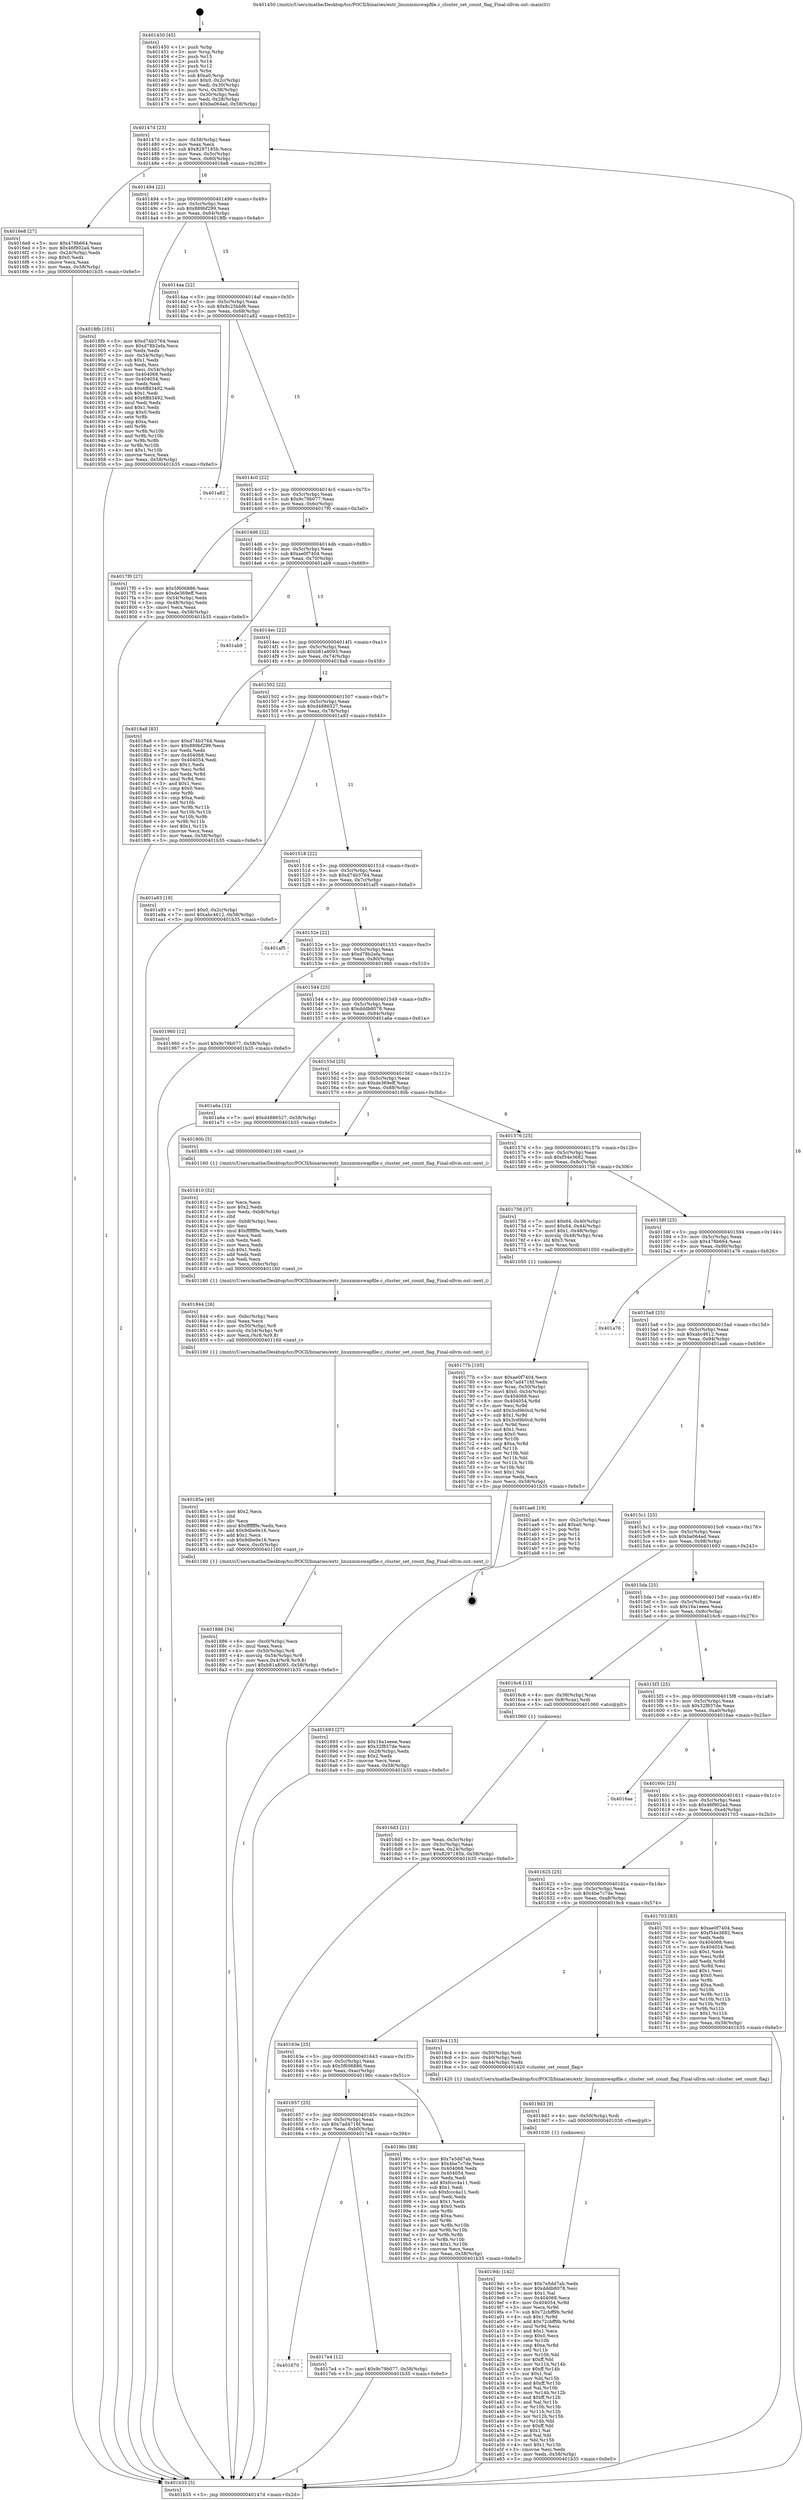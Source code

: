 digraph "0x401450" {
  label = "0x401450 (/mnt/c/Users/mathe/Desktop/tcc/POCII/binaries/extr_linuxmmswapfile.c_cluster_set_count_flag_Final-ollvm.out::main(0))"
  labelloc = "t"
  node[shape=record]

  Entry [label="",width=0.3,height=0.3,shape=circle,fillcolor=black,style=filled]
  "0x40147d" [label="{
     0x40147d [23]\l
     | [instrs]\l
     &nbsp;&nbsp;0x40147d \<+3\>: mov -0x58(%rbp),%eax\l
     &nbsp;&nbsp;0x401480 \<+2\>: mov %eax,%ecx\l
     &nbsp;&nbsp;0x401482 \<+6\>: sub $0x8297185b,%ecx\l
     &nbsp;&nbsp;0x401488 \<+3\>: mov %eax,-0x5c(%rbp)\l
     &nbsp;&nbsp;0x40148b \<+3\>: mov %ecx,-0x60(%rbp)\l
     &nbsp;&nbsp;0x40148e \<+6\>: je 00000000004016e8 \<main+0x298\>\l
  }"]
  "0x4016e8" [label="{
     0x4016e8 [27]\l
     | [instrs]\l
     &nbsp;&nbsp;0x4016e8 \<+5\>: mov $0x478b664,%eax\l
     &nbsp;&nbsp;0x4016ed \<+5\>: mov $0x46f902a4,%ecx\l
     &nbsp;&nbsp;0x4016f2 \<+3\>: mov -0x24(%rbp),%edx\l
     &nbsp;&nbsp;0x4016f5 \<+3\>: cmp $0x0,%edx\l
     &nbsp;&nbsp;0x4016f8 \<+3\>: cmove %ecx,%eax\l
     &nbsp;&nbsp;0x4016fb \<+3\>: mov %eax,-0x58(%rbp)\l
     &nbsp;&nbsp;0x4016fe \<+5\>: jmp 0000000000401b35 \<main+0x6e5\>\l
  }"]
  "0x401494" [label="{
     0x401494 [22]\l
     | [instrs]\l
     &nbsp;&nbsp;0x401494 \<+5\>: jmp 0000000000401499 \<main+0x49\>\l
     &nbsp;&nbsp;0x401499 \<+3\>: mov -0x5c(%rbp),%eax\l
     &nbsp;&nbsp;0x40149c \<+5\>: sub $0x889bf299,%eax\l
     &nbsp;&nbsp;0x4014a1 \<+3\>: mov %eax,-0x64(%rbp)\l
     &nbsp;&nbsp;0x4014a4 \<+6\>: je 00000000004018fb \<main+0x4ab\>\l
  }"]
  Exit [label="",width=0.3,height=0.3,shape=circle,fillcolor=black,style=filled,peripheries=2]
  "0x4018fb" [label="{
     0x4018fb [101]\l
     | [instrs]\l
     &nbsp;&nbsp;0x4018fb \<+5\>: mov $0xd74b3764,%eax\l
     &nbsp;&nbsp;0x401900 \<+5\>: mov $0xd78b2efa,%ecx\l
     &nbsp;&nbsp;0x401905 \<+2\>: xor %edx,%edx\l
     &nbsp;&nbsp;0x401907 \<+3\>: mov -0x54(%rbp),%esi\l
     &nbsp;&nbsp;0x40190a \<+3\>: sub $0x1,%edx\l
     &nbsp;&nbsp;0x40190d \<+2\>: sub %edx,%esi\l
     &nbsp;&nbsp;0x40190f \<+3\>: mov %esi,-0x54(%rbp)\l
     &nbsp;&nbsp;0x401912 \<+7\>: mov 0x404068,%edx\l
     &nbsp;&nbsp;0x401919 \<+7\>: mov 0x404054,%esi\l
     &nbsp;&nbsp;0x401920 \<+2\>: mov %edx,%edi\l
     &nbsp;&nbsp;0x401922 \<+6\>: sub $0x6ffd3492,%edi\l
     &nbsp;&nbsp;0x401928 \<+3\>: sub $0x1,%edi\l
     &nbsp;&nbsp;0x40192b \<+6\>: add $0x6ffd3492,%edi\l
     &nbsp;&nbsp;0x401931 \<+3\>: imul %edi,%edx\l
     &nbsp;&nbsp;0x401934 \<+3\>: and $0x1,%edx\l
     &nbsp;&nbsp;0x401937 \<+3\>: cmp $0x0,%edx\l
     &nbsp;&nbsp;0x40193a \<+4\>: sete %r8b\l
     &nbsp;&nbsp;0x40193e \<+3\>: cmp $0xa,%esi\l
     &nbsp;&nbsp;0x401941 \<+4\>: setl %r9b\l
     &nbsp;&nbsp;0x401945 \<+3\>: mov %r8b,%r10b\l
     &nbsp;&nbsp;0x401948 \<+3\>: and %r9b,%r10b\l
     &nbsp;&nbsp;0x40194b \<+3\>: xor %r9b,%r8b\l
     &nbsp;&nbsp;0x40194e \<+3\>: or %r8b,%r10b\l
     &nbsp;&nbsp;0x401951 \<+4\>: test $0x1,%r10b\l
     &nbsp;&nbsp;0x401955 \<+3\>: cmovne %ecx,%eax\l
     &nbsp;&nbsp;0x401958 \<+3\>: mov %eax,-0x58(%rbp)\l
     &nbsp;&nbsp;0x40195b \<+5\>: jmp 0000000000401b35 \<main+0x6e5\>\l
  }"]
  "0x4014aa" [label="{
     0x4014aa [22]\l
     | [instrs]\l
     &nbsp;&nbsp;0x4014aa \<+5\>: jmp 00000000004014af \<main+0x5f\>\l
     &nbsp;&nbsp;0x4014af \<+3\>: mov -0x5c(%rbp),%eax\l
     &nbsp;&nbsp;0x4014b2 \<+5\>: sub $0x8c25bbf6,%eax\l
     &nbsp;&nbsp;0x4014b7 \<+3\>: mov %eax,-0x68(%rbp)\l
     &nbsp;&nbsp;0x4014ba \<+6\>: je 0000000000401a82 \<main+0x632\>\l
  }"]
  "0x4019dc" [label="{
     0x4019dc [142]\l
     | [instrs]\l
     &nbsp;&nbsp;0x4019dc \<+5\>: mov $0x7e5dd7ab,%edx\l
     &nbsp;&nbsp;0x4019e1 \<+5\>: mov $0xdddb8078,%esi\l
     &nbsp;&nbsp;0x4019e6 \<+2\>: mov $0x1,%al\l
     &nbsp;&nbsp;0x4019e8 \<+7\>: mov 0x404068,%ecx\l
     &nbsp;&nbsp;0x4019ef \<+8\>: mov 0x404054,%r8d\l
     &nbsp;&nbsp;0x4019f7 \<+3\>: mov %ecx,%r9d\l
     &nbsp;&nbsp;0x4019fa \<+7\>: sub $0x72cbff9b,%r9d\l
     &nbsp;&nbsp;0x401a01 \<+4\>: sub $0x1,%r9d\l
     &nbsp;&nbsp;0x401a05 \<+7\>: add $0x72cbff9b,%r9d\l
     &nbsp;&nbsp;0x401a0c \<+4\>: imul %r9d,%ecx\l
     &nbsp;&nbsp;0x401a10 \<+3\>: and $0x1,%ecx\l
     &nbsp;&nbsp;0x401a13 \<+3\>: cmp $0x0,%ecx\l
     &nbsp;&nbsp;0x401a16 \<+4\>: sete %r10b\l
     &nbsp;&nbsp;0x401a1a \<+4\>: cmp $0xa,%r8d\l
     &nbsp;&nbsp;0x401a1e \<+4\>: setl %r11b\l
     &nbsp;&nbsp;0x401a22 \<+3\>: mov %r10b,%bl\l
     &nbsp;&nbsp;0x401a25 \<+3\>: xor $0xff,%bl\l
     &nbsp;&nbsp;0x401a28 \<+3\>: mov %r11b,%r14b\l
     &nbsp;&nbsp;0x401a2b \<+4\>: xor $0xff,%r14b\l
     &nbsp;&nbsp;0x401a2f \<+2\>: xor $0x1,%al\l
     &nbsp;&nbsp;0x401a31 \<+3\>: mov %bl,%r15b\l
     &nbsp;&nbsp;0x401a34 \<+4\>: and $0xff,%r15b\l
     &nbsp;&nbsp;0x401a38 \<+3\>: and %al,%r10b\l
     &nbsp;&nbsp;0x401a3b \<+3\>: mov %r14b,%r12b\l
     &nbsp;&nbsp;0x401a3e \<+4\>: and $0xff,%r12b\l
     &nbsp;&nbsp;0x401a42 \<+3\>: and %al,%r11b\l
     &nbsp;&nbsp;0x401a45 \<+3\>: or %r10b,%r15b\l
     &nbsp;&nbsp;0x401a48 \<+3\>: or %r11b,%r12b\l
     &nbsp;&nbsp;0x401a4b \<+3\>: xor %r12b,%r15b\l
     &nbsp;&nbsp;0x401a4e \<+3\>: or %r14b,%bl\l
     &nbsp;&nbsp;0x401a51 \<+3\>: xor $0xff,%bl\l
     &nbsp;&nbsp;0x401a54 \<+2\>: or $0x1,%al\l
     &nbsp;&nbsp;0x401a56 \<+2\>: and %al,%bl\l
     &nbsp;&nbsp;0x401a58 \<+3\>: or %bl,%r15b\l
     &nbsp;&nbsp;0x401a5b \<+4\>: test $0x1,%r15b\l
     &nbsp;&nbsp;0x401a5f \<+3\>: cmovne %esi,%edx\l
     &nbsp;&nbsp;0x401a62 \<+3\>: mov %edx,-0x58(%rbp)\l
     &nbsp;&nbsp;0x401a65 \<+5\>: jmp 0000000000401b35 \<main+0x6e5\>\l
  }"]
  "0x401a82" [label="{
     0x401a82\l
  }", style=dashed]
  "0x4014c0" [label="{
     0x4014c0 [22]\l
     | [instrs]\l
     &nbsp;&nbsp;0x4014c0 \<+5\>: jmp 00000000004014c5 \<main+0x75\>\l
     &nbsp;&nbsp;0x4014c5 \<+3\>: mov -0x5c(%rbp),%eax\l
     &nbsp;&nbsp;0x4014c8 \<+5\>: sub $0x9c79b077,%eax\l
     &nbsp;&nbsp;0x4014cd \<+3\>: mov %eax,-0x6c(%rbp)\l
     &nbsp;&nbsp;0x4014d0 \<+6\>: je 00000000004017f0 \<main+0x3a0\>\l
  }"]
  "0x4019d3" [label="{
     0x4019d3 [9]\l
     | [instrs]\l
     &nbsp;&nbsp;0x4019d3 \<+4\>: mov -0x50(%rbp),%rdi\l
     &nbsp;&nbsp;0x4019d7 \<+5\>: call 0000000000401030 \<free@plt\>\l
     | [calls]\l
     &nbsp;&nbsp;0x401030 \{1\} (unknown)\l
  }"]
  "0x4017f0" [label="{
     0x4017f0 [27]\l
     | [instrs]\l
     &nbsp;&nbsp;0x4017f0 \<+5\>: mov $0x5f606886,%eax\l
     &nbsp;&nbsp;0x4017f5 \<+5\>: mov $0xde369eff,%ecx\l
     &nbsp;&nbsp;0x4017fa \<+3\>: mov -0x54(%rbp),%edx\l
     &nbsp;&nbsp;0x4017fd \<+3\>: cmp -0x48(%rbp),%edx\l
     &nbsp;&nbsp;0x401800 \<+3\>: cmovl %ecx,%eax\l
     &nbsp;&nbsp;0x401803 \<+3\>: mov %eax,-0x58(%rbp)\l
     &nbsp;&nbsp;0x401806 \<+5\>: jmp 0000000000401b35 \<main+0x6e5\>\l
  }"]
  "0x4014d6" [label="{
     0x4014d6 [22]\l
     | [instrs]\l
     &nbsp;&nbsp;0x4014d6 \<+5\>: jmp 00000000004014db \<main+0x8b\>\l
     &nbsp;&nbsp;0x4014db \<+3\>: mov -0x5c(%rbp),%eax\l
     &nbsp;&nbsp;0x4014de \<+5\>: sub $0xae0f7404,%eax\l
     &nbsp;&nbsp;0x4014e3 \<+3\>: mov %eax,-0x70(%rbp)\l
     &nbsp;&nbsp;0x4014e6 \<+6\>: je 0000000000401ab9 \<main+0x669\>\l
  }"]
  "0x401886" [label="{
     0x401886 [34]\l
     | [instrs]\l
     &nbsp;&nbsp;0x401886 \<+6\>: mov -0xc0(%rbp),%ecx\l
     &nbsp;&nbsp;0x40188c \<+3\>: imul %eax,%ecx\l
     &nbsp;&nbsp;0x40188f \<+4\>: mov -0x50(%rbp),%r8\l
     &nbsp;&nbsp;0x401893 \<+4\>: movslq -0x54(%rbp),%r9\l
     &nbsp;&nbsp;0x401897 \<+5\>: mov %ecx,0x4(%r8,%r9,8)\l
     &nbsp;&nbsp;0x40189c \<+7\>: movl $0xb81a8093,-0x58(%rbp)\l
     &nbsp;&nbsp;0x4018a3 \<+5\>: jmp 0000000000401b35 \<main+0x6e5\>\l
  }"]
  "0x401ab9" [label="{
     0x401ab9\l
  }", style=dashed]
  "0x4014ec" [label="{
     0x4014ec [22]\l
     | [instrs]\l
     &nbsp;&nbsp;0x4014ec \<+5\>: jmp 00000000004014f1 \<main+0xa1\>\l
     &nbsp;&nbsp;0x4014f1 \<+3\>: mov -0x5c(%rbp),%eax\l
     &nbsp;&nbsp;0x4014f4 \<+5\>: sub $0xb81a8093,%eax\l
     &nbsp;&nbsp;0x4014f9 \<+3\>: mov %eax,-0x74(%rbp)\l
     &nbsp;&nbsp;0x4014fc \<+6\>: je 00000000004018a8 \<main+0x458\>\l
  }"]
  "0x40185e" [label="{
     0x40185e [40]\l
     | [instrs]\l
     &nbsp;&nbsp;0x40185e \<+5\>: mov $0x2,%ecx\l
     &nbsp;&nbsp;0x401863 \<+1\>: cltd\l
     &nbsp;&nbsp;0x401864 \<+2\>: idiv %ecx\l
     &nbsp;&nbsp;0x401866 \<+6\>: imul $0xfffffffe,%edx,%ecx\l
     &nbsp;&nbsp;0x40186c \<+6\>: add $0x9dbe9e16,%ecx\l
     &nbsp;&nbsp;0x401872 \<+3\>: add $0x1,%ecx\l
     &nbsp;&nbsp;0x401875 \<+6\>: sub $0x9dbe9e16,%ecx\l
     &nbsp;&nbsp;0x40187b \<+6\>: mov %ecx,-0xc0(%rbp)\l
     &nbsp;&nbsp;0x401881 \<+5\>: call 0000000000401160 \<next_i\>\l
     | [calls]\l
     &nbsp;&nbsp;0x401160 \{1\} (/mnt/c/Users/mathe/Desktop/tcc/POCII/binaries/extr_linuxmmswapfile.c_cluster_set_count_flag_Final-ollvm.out::next_i)\l
  }"]
  "0x4018a8" [label="{
     0x4018a8 [83]\l
     | [instrs]\l
     &nbsp;&nbsp;0x4018a8 \<+5\>: mov $0xd74b3764,%eax\l
     &nbsp;&nbsp;0x4018ad \<+5\>: mov $0x889bf299,%ecx\l
     &nbsp;&nbsp;0x4018b2 \<+2\>: xor %edx,%edx\l
     &nbsp;&nbsp;0x4018b4 \<+7\>: mov 0x404068,%esi\l
     &nbsp;&nbsp;0x4018bb \<+7\>: mov 0x404054,%edi\l
     &nbsp;&nbsp;0x4018c2 \<+3\>: sub $0x1,%edx\l
     &nbsp;&nbsp;0x4018c5 \<+3\>: mov %esi,%r8d\l
     &nbsp;&nbsp;0x4018c8 \<+3\>: add %edx,%r8d\l
     &nbsp;&nbsp;0x4018cb \<+4\>: imul %r8d,%esi\l
     &nbsp;&nbsp;0x4018cf \<+3\>: and $0x1,%esi\l
     &nbsp;&nbsp;0x4018d2 \<+3\>: cmp $0x0,%esi\l
     &nbsp;&nbsp;0x4018d5 \<+4\>: sete %r9b\l
     &nbsp;&nbsp;0x4018d9 \<+3\>: cmp $0xa,%edi\l
     &nbsp;&nbsp;0x4018dc \<+4\>: setl %r10b\l
     &nbsp;&nbsp;0x4018e0 \<+3\>: mov %r9b,%r11b\l
     &nbsp;&nbsp;0x4018e3 \<+3\>: and %r10b,%r11b\l
     &nbsp;&nbsp;0x4018e6 \<+3\>: xor %r10b,%r9b\l
     &nbsp;&nbsp;0x4018e9 \<+3\>: or %r9b,%r11b\l
     &nbsp;&nbsp;0x4018ec \<+4\>: test $0x1,%r11b\l
     &nbsp;&nbsp;0x4018f0 \<+3\>: cmovne %ecx,%eax\l
     &nbsp;&nbsp;0x4018f3 \<+3\>: mov %eax,-0x58(%rbp)\l
     &nbsp;&nbsp;0x4018f6 \<+5\>: jmp 0000000000401b35 \<main+0x6e5\>\l
  }"]
  "0x401502" [label="{
     0x401502 [22]\l
     | [instrs]\l
     &nbsp;&nbsp;0x401502 \<+5\>: jmp 0000000000401507 \<main+0xb7\>\l
     &nbsp;&nbsp;0x401507 \<+3\>: mov -0x5c(%rbp),%eax\l
     &nbsp;&nbsp;0x40150a \<+5\>: sub $0xd4886527,%eax\l
     &nbsp;&nbsp;0x40150f \<+3\>: mov %eax,-0x78(%rbp)\l
     &nbsp;&nbsp;0x401512 \<+6\>: je 0000000000401a93 \<main+0x643\>\l
  }"]
  "0x401844" [label="{
     0x401844 [26]\l
     | [instrs]\l
     &nbsp;&nbsp;0x401844 \<+6\>: mov -0xbc(%rbp),%ecx\l
     &nbsp;&nbsp;0x40184a \<+3\>: imul %eax,%ecx\l
     &nbsp;&nbsp;0x40184d \<+4\>: mov -0x50(%rbp),%r8\l
     &nbsp;&nbsp;0x401851 \<+4\>: movslq -0x54(%rbp),%r9\l
     &nbsp;&nbsp;0x401855 \<+4\>: mov %ecx,(%r8,%r9,8)\l
     &nbsp;&nbsp;0x401859 \<+5\>: call 0000000000401160 \<next_i\>\l
     | [calls]\l
     &nbsp;&nbsp;0x401160 \{1\} (/mnt/c/Users/mathe/Desktop/tcc/POCII/binaries/extr_linuxmmswapfile.c_cluster_set_count_flag_Final-ollvm.out::next_i)\l
  }"]
  "0x401a93" [label="{
     0x401a93 [19]\l
     | [instrs]\l
     &nbsp;&nbsp;0x401a93 \<+7\>: movl $0x0,-0x2c(%rbp)\l
     &nbsp;&nbsp;0x401a9a \<+7\>: movl $0xabc4612,-0x58(%rbp)\l
     &nbsp;&nbsp;0x401aa1 \<+5\>: jmp 0000000000401b35 \<main+0x6e5\>\l
  }"]
  "0x401518" [label="{
     0x401518 [22]\l
     | [instrs]\l
     &nbsp;&nbsp;0x401518 \<+5\>: jmp 000000000040151d \<main+0xcd\>\l
     &nbsp;&nbsp;0x40151d \<+3\>: mov -0x5c(%rbp),%eax\l
     &nbsp;&nbsp;0x401520 \<+5\>: sub $0xd74b3764,%eax\l
     &nbsp;&nbsp;0x401525 \<+3\>: mov %eax,-0x7c(%rbp)\l
     &nbsp;&nbsp;0x401528 \<+6\>: je 0000000000401af5 \<main+0x6a5\>\l
  }"]
  "0x401810" [label="{
     0x401810 [52]\l
     | [instrs]\l
     &nbsp;&nbsp;0x401810 \<+2\>: xor %ecx,%ecx\l
     &nbsp;&nbsp;0x401812 \<+5\>: mov $0x2,%edx\l
     &nbsp;&nbsp;0x401817 \<+6\>: mov %edx,-0xb8(%rbp)\l
     &nbsp;&nbsp;0x40181d \<+1\>: cltd\l
     &nbsp;&nbsp;0x40181e \<+6\>: mov -0xb8(%rbp),%esi\l
     &nbsp;&nbsp;0x401824 \<+2\>: idiv %esi\l
     &nbsp;&nbsp;0x401826 \<+6\>: imul $0xfffffffe,%edx,%edx\l
     &nbsp;&nbsp;0x40182c \<+2\>: mov %ecx,%edi\l
     &nbsp;&nbsp;0x40182e \<+2\>: sub %edx,%edi\l
     &nbsp;&nbsp;0x401830 \<+2\>: mov %ecx,%edx\l
     &nbsp;&nbsp;0x401832 \<+3\>: sub $0x1,%edx\l
     &nbsp;&nbsp;0x401835 \<+2\>: add %edx,%edi\l
     &nbsp;&nbsp;0x401837 \<+2\>: sub %edi,%ecx\l
     &nbsp;&nbsp;0x401839 \<+6\>: mov %ecx,-0xbc(%rbp)\l
     &nbsp;&nbsp;0x40183f \<+5\>: call 0000000000401160 \<next_i\>\l
     | [calls]\l
     &nbsp;&nbsp;0x401160 \{1\} (/mnt/c/Users/mathe/Desktop/tcc/POCII/binaries/extr_linuxmmswapfile.c_cluster_set_count_flag_Final-ollvm.out::next_i)\l
  }"]
  "0x401af5" [label="{
     0x401af5\l
  }", style=dashed]
  "0x40152e" [label="{
     0x40152e [22]\l
     | [instrs]\l
     &nbsp;&nbsp;0x40152e \<+5\>: jmp 0000000000401533 \<main+0xe3\>\l
     &nbsp;&nbsp;0x401533 \<+3\>: mov -0x5c(%rbp),%eax\l
     &nbsp;&nbsp;0x401536 \<+5\>: sub $0xd78b2efa,%eax\l
     &nbsp;&nbsp;0x40153b \<+3\>: mov %eax,-0x80(%rbp)\l
     &nbsp;&nbsp;0x40153e \<+6\>: je 0000000000401960 \<main+0x510\>\l
  }"]
  "0x401670" [label="{
     0x401670\l
  }", style=dashed]
  "0x401960" [label="{
     0x401960 [12]\l
     | [instrs]\l
     &nbsp;&nbsp;0x401960 \<+7\>: movl $0x9c79b077,-0x58(%rbp)\l
     &nbsp;&nbsp;0x401967 \<+5\>: jmp 0000000000401b35 \<main+0x6e5\>\l
  }"]
  "0x401544" [label="{
     0x401544 [25]\l
     | [instrs]\l
     &nbsp;&nbsp;0x401544 \<+5\>: jmp 0000000000401549 \<main+0xf9\>\l
     &nbsp;&nbsp;0x401549 \<+3\>: mov -0x5c(%rbp),%eax\l
     &nbsp;&nbsp;0x40154c \<+5\>: sub $0xdddb8078,%eax\l
     &nbsp;&nbsp;0x401551 \<+6\>: mov %eax,-0x84(%rbp)\l
     &nbsp;&nbsp;0x401557 \<+6\>: je 0000000000401a6a \<main+0x61a\>\l
  }"]
  "0x4017e4" [label="{
     0x4017e4 [12]\l
     | [instrs]\l
     &nbsp;&nbsp;0x4017e4 \<+7\>: movl $0x9c79b077,-0x58(%rbp)\l
     &nbsp;&nbsp;0x4017eb \<+5\>: jmp 0000000000401b35 \<main+0x6e5\>\l
  }"]
  "0x401a6a" [label="{
     0x401a6a [12]\l
     | [instrs]\l
     &nbsp;&nbsp;0x401a6a \<+7\>: movl $0xd4886527,-0x58(%rbp)\l
     &nbsp;&nbsp;0x401a71 \<+5\>: jmp 0000000000401b35 \<main+0x6e5\>\l
  }"]
  "0x40155d" [label="{
     0x40155d [25]\l
     | [instrs]\l
     &nbsp;&nbsp;0x40155d \<+5\>: jmp 0000000000401562 \<main+0x112\>\l
     &nbsp;&nbsp;0x401562 \<+3\>: mov -0x5c(%rbp),%eax\l
     &nbsp;&nbsp;0x401565 \<+5\>: sub $0xde369eff,%eax\l
     &nbsp;&nbsp;0x40156a \<+6\>: mov %eax,-0x88(%rbp)\l
     &nbsp;&nbsp;0x401570 \<+6\>: je 000000000040180b \<main+0x3bb\>\l
  }"]
  "0x401657" [label="{
     0x401657 [25]\l
     | [instrs]\l
     &nbsp;&nbsp;0x401657 \<+5\>: jmp 000000000040165c \<main+0x20c\>\l
     &nbsp;&nbsp;0x40165c \<+3\>: mov -0x5c(%rbp),%eax\l
     &nbsp;&nbsp;0x40165f \<+5\>: sub $0x7ad4716f,%eax\l
     &nbsp;&nbsp;0x401664 \<+6\>: mov %eax,-0xb0(%rbp)\l
     &nbsp;&nbsp;0x40166a \<+6\>: je 00000000004017e4 \<main+0x394\>\l
  }"]
  "0x40180b" [label="{
     0x40180b [5]\l
     | [instrs]\l
     &nbsp;&nbsp;0x40180b \<+5\>: call 0000000000401160 \<next_i\>\l
     | [calls]\l
     &nbsp;&nbsp;0x401160 \{1\} (/mnt/c/Users/mathe/Desktop/tcc/POCII/binaries/extr_linuxmmswapfile.c_cluster_set_count_flag_Final-ollvm.out::next_i)\l
  }"]
  "0x401576" [label="{
     0x401576 [25]\l
     | [instrs]\l
     &nbsp;&nbsp;0x401576 \<+5\>: jmp 000000000040157b \<main+0x12b\>\l
     &nbsp;&nbsp;0x40157b \<+3\>: mov -0x5c(%rbp),%eax\l
     &nbsp;&nbsp;0x40157e \<+5\>: sub $0xf54e3682,%eax\l
     &nbsp;&nbsp;0x401583 \<+6\>: mov %eax,-0x8c(%rbp)\l
     &nbsp;&nbsp;0x401589 \<+6\>: je 0000000000401756 \<main+0x306\>\l
  }"]
  "0x40196c" [label="{
     0x40196c [88]\l
     | [instrs]\l
     &nbsp;&nbsp;0x40196c \<+5\>: mov $0x7e5dd7ab,%eax\l
     &nbsp;&nbsp;0x401971 \<+5\>: mov $0x4be7c7de,%ecx\l
     &nbsp;&nbsp;0x401976 \<+7\>: mov 0x404068,%edx\l
     &nbsp;&nbsp;0x40197d \<+7\>: mov 0x404054,%esi\l
     &nbsp;&nbsp;0x401984 \<+2\>: mov %edx,%edi\l
     &nbsp;&nbsp;0x401986 \<+6\>: add $0xfccc4a11,%edi\l
     &nbsp;&nbsp;0x40198c \<+3\>: sub $0x1,%edi\l
     &nbsp;&nbsp;0x40198f \<+6\>: sub $0xfccc4a11,%edi\l
     &nbsp;&nbsp;0x401995 \<+3\>: imul %edi,%edx\l
     &nbsp;&nbsp;0x401998 \<+3\>: and $0x1,%edx\l
     &nbsp;&nbsp;0x40199b \<+3\>: cmp $0x0,%edx\l
     &nbsp;&nbsp;0x40199e \<+4\>: sete %r8b\l
     &nbsp;&nbsp;0x4019a2 \<+3\>: cmp $0xa,%esi\l
     &nbsp;&nbsp;0x4019a5 \<+4\>: setl %r9b\l
     &nbsp;&nbsp;0x4019a9 \<+3\>: mov %r8b,%r10b\l
     &nbsp;&nbsp;0x4019ac \<+3\>: and %r9b,%r10b\l
     &nbsp;&nbsp;0x4019af \<+3\>: xor %r9b,%r8b\l
     &nbsp;&nbsp;0x4019b2 \<+3\>: or %r8b,%r10b\l
     &nbsp;&nbsp;0x4019b5 \<+4\>: test $0x1,%r10b\l
     &nbsp;&nbsp;0x4019b9 \<+3\>: cmovne %ecx,%eax\l
     &nbsp;&nbsp;0x4019bc \<+3\>: mov %eax,-0x58(%rbp)\l
     &nbsp;&nbsp;0x4019bf \<+5\>: jmp 0000000000401b35 \<main+0x6e5\>\l
  }"]
  "0x401756" [label="{
     0x401756 [37]\l
     | [instrs]\l
     &nbsp;&nbsp;0x401756 \<+7\>: movl $0x64,-0x40(%rbp)\l
     &nbsp;&nbsp;0x40175d \<+7\>: movl $0x64,-0x44(%rbp)\l
     &nbsp;&nbsp;0x401764 \<+7\>: movl $0x1,-0x48(%rbp)\l
     &nbsp;&nbsp;0x40176b \<+4\>: movslq -0x48(%rbp),%rax\l
     &nbsp;&nbsp;0x40176f \<+4\>: shl $0x3,%rax\l
     &nbsp;&nbsp;0x401773 \<+3\>: mov %rax,%rdi\l
     &nbsp;&nbsp;0x401776 \<+5\>: call 0000000000401050 \<malloc@plt\>\l
     | [calls]\l
     &nbsp;&nbsp;0x401050 \{1\} (unknown)\l
  }"]
  "0x40158f" [label="{
     0x40158f [25]\l
     | [instrs]\l
     &nbsp;&nbsp;0x40158f \<+5\>: jmp 0000000000401594 \<main+0x144\>\l
     &nbsp;&nbsp;0x401594 \<+3\>: mov -0x5c(%rbp),%eax\l
     &nbsp;&nbsp;0x401597 \<+5\>: sub $0x478b664,%eax\l
     &nbsp;&nbsp;0x40159c \<+6\>: mov %eax,-0x90(%rbp)\l
     &nbsp;&nbsp;0x4015a2 \<+6\>: je 0000000000401a76 \<main+0x626\>\l
  }"]
  "0x40163e" [label="{
     0x40163e [25]\l
     | [instrs]\l
     &nbsp;&nbsp;0x40163e \<+5\>: jmp 0000000000401643 \<main+0x1f3\>\l
     &nbsp;&nbsp;0x401643 \<+3\>: mov -0x5c(%rbp),%eax\l
     &nbsp;&nbsp;0x401646 \<+5\>: sub $0x5f606886,%eax\l
     &nbsp;&nbsp;0x40164b \<+6\>: mov %eax,-0xac(%rbp)\l
     &nbsp;&nbsp;0x401651 \<+6\>: je 000000000040196c \<main+0x51c\>\l
  }"]
  "0x401a76" [label="{
     0x401a76\l
  }", style=dashed]
  "0x4015a8" [label="{
     0x4015a8 [25]\l
     | [instrs]\l
     &nbsp;&nbsp;0x4015a8 \<+5\>: jmp 00000000004015ad \<main+0x15d\>\l
     &nbsp;&nbsp;0x4015ad \<+3\>: mov -0x5c(%rbp),%eax\l
     &nbsp;&nbsp;0x4015b0 \<+5\>: sub $0xabc4612,%eax\l
     &nbsp;&nbsp;0x4015b5 \<+6\>: mov %eax,-0x94(%rbp)\l
     &nbsp;&nbsp;0x4015bb \<+6\>: je 0000000000401aa6 \<main+0x656\>\l
  }"]
  "0x4019c4" [label="{
     0x4019c4 [15]\l
     | [instrs]\l
     &nbsp;&nbsp;0x4019c4 \<+4\>: mov -0x50(%rbp),%rdi\l
     &nbsp;&nbsp;0x4019c8 \<+3\>: mov -0x40(%rbp),%esi\l
     &nbsp;&nbsp;0x4019cb \<+3\>: mov -0x44(%rbp),%edx\l
     &nbsp;&nbsp;0x4019ce \<+5\>: call 0000000000401420 \<cluster_set_count_flag\>\l
     | [calls]\l
     &nbsp;&nbsp;0x401420 \{1\} (/mnt/c/Users/mathe/Desktop/tcc/POCII/binaries/extr_linuxmmswapfile.c_cluster_set_count_flag_Final-ollvm.out::cluster_set_count_flag)\l
  }"]
  "0x401aa6" [label="{
     0x401aa6 [19]\l
     | [instrs]\l
     &nbsp;&nbsp;0x401aa6 \<+3\>: mov -0x2c(%rbp),%eax\l
     &nbsp;&nbsp;0x401aa9 \<+7\>: add $0xa0,%rsp\l
     &nbsp;&nbsp;0x401ab0 \<+1\>: pop %rbx\l
     &nbsp;&nbsp;0x401ab1 \<+2\>: pop %r12\l
     &nbsp;&nbsp;0x401ab3 \<+2\>: pop %r14\l
     &nbsp;&nbsp;0x401ab5 \<+2\>: pop %r15\l
     &nbsp;&nbsp;0x401ab7 \<+1\>: pop %rbp\l
     &nbsp;&nbsp;0x401ab8 \<+1\>: ret\l
  }"]
  "0x4015c1" [label="{
     0x4015c1 [25]\l
     | [instrs]\l
     &nbsp;&nbsp;0x4015c1 \<+5\>: jmp 00000000004015c6 \<main+0x176\>\l
     &nbsp;&nbsp;0x4015c6 \<+3\>: mov -0x5c(%rbp),%eax\l
     &nbsp;&nbsp;0x4015c9 \<+5\>: sub $0xba064ad,%eax\l
     &nbsp;&nbsp;0x4015ce \<+6\>: mov %eax,-0x98(%rbp)\l
     &nbsp;&nbsp;0x4015d4 \<+6\>: je 0000000000401693 \<main+0x243\>\l
  }"]
  "0x40177b" [label="{
     0x40177b [105]\l
     | [instrs]\l
     &nbsp;&nbsp;0x40177b \<+5\>: mov $0xae0f7404,%ecx\l
     &nbsp;&nbsp;0x401780 \<+5\>: mov $0x7ad4716f,%edx\l
     &nbsp;&nbsp;0x401785 \<+4\>: mov %rax,-0x50(%rbp)\l
     &nbsp;&nbsp;0x401789 \<+7\>: movl $0x0,-0x54(%rbp)\l
     &nbsp;&nbsp;0x401790 \<+7\>: mov 0x404068,%esi\l
     &nbsp;&nbsp;0x401797 \<+8\>: mov 0x404054,%r8d\l
     &nbsp;&nbsp;0x40179f \<+3\>: mov %esi,%r9d\l
     &nbsp;&nbsp;0x4017a2 \<+7\>: add $0x3cd9b0cd,%r9d\l
     &nbsp;&nbsp;0x4017a9 \<+4\>: sub $0x1,%r9d\l
     &nbsp;&nbsp;0x4017ad \<+7\>: sub $0x3cd9b0cd,%r9d\l
     &nbsp;&nbsp;0x4017b4 \<+4\>: imul %r9d,%esi\l
     &nbsp;&nbsp;0x4017b8 \<+3\>: and $0x1,%esi\l
     &nbsp;&nbsp;0x4017bb \<+3\>: cmp $0x0,%esi\l
     &nbsp;&nbsp;0x4017be \<+4\>: sete %r10b\l
     &nbsp;&nbsp;0x4017c2 \<+4\>: cmp $0xa,%r8d\l
     &nbsp;&nbsp;0x4017c6 \<+4\>: setl %r11b\l
     &nbsp;&nbsp;0x4017ca \<+3\>: mov %r10b,%bl\l
     &nbsp;&nbsp;0x4017cd \<+3\>: and %r11b,%bl\l
     &nbsp;&nbsp;0x4017d0 \<+3\>: xor %r11b,%r10b\l
     &nbsp;&nbsp;0x4017d3 \<+3\>: or %r10b,%bl\l
     &nbsp;&nbsp;0x4017d6 \<+3\>: test $0x1,%bl\l
     &nbsp;&nbsp;0x4017d9 \<+3\>: cmovne %edx,%ecx\l
     &nbsp;&nbsp;0x4017dc \<+3\>: mov %ecx,-0x58(%rbp)\l
     &nbsp;&nbsp;0x4017df \<+5\>: jmp 0000000000401b35 \<main+0x6e5\>\l
  }"]
  "0x401693" [label="{
     0x401693 [27]\l
     | [instrs]\l
     &nbsp;&nbsp;0x401693 \<+5\>: mov $0x16a1eeee,%eax\l
     &nbsp;&nbsp;0x401698 \<+5\>: mov $0x32f837de,%ecx\l
     &nbsp;&nbsp;0x40169d \<+3\>: mov -0x28(%rbp),%edx\l
     &nbsp;&nbsp;0x4016a0 \<+3\>: cmp $0x2,%edx\l
     &nbsp;&nbsp;0x4016a3 \<+3\>: cmovne %ecx,%eax\l
     &nbsp;&nbsp;0x4016a6 \<+3\>: mov %eax,-0x58(%rbp)\l
     &nbsp;&nbsp;0x4016a9 \<+5\>: jmp 0000000000401b35 \<main+0x6e5\>\l
  }"]
  "0x4015da" [label="{
     0x4015da [25]\l
     | [instrs]\l
     &nbsp;&nbsp;0x4015da \<+5\>: jmp 00000000004015df \<main+0x18f\>\l
     &nbsp;&nbsp;0x4015df \<+3\>: mov -0x5c(%rbp),%eax\l
     &nbsp;&nbsp;0x4015e2 \<+5\>: sub $0x16a1eeee,%eax\l
     &nbsp;&nbsp;0x4015e7 \<+6\>: mov %eax,-0x9c(%rbp)\l
     &nbsp;&nbsp;0x4015ed \<+6\>: je 00000000004016c6 \<main+0x276\>\l
  }"]
  "0x401b35" [label="{
     0x401b35 [5]\l
     | [instrs]\l
     &nbsp;&nbsp;0x401b35 \<+5\>: jmp 000000000040147d \<main+0x2d\>\l
  }"]
  "0x401450" [label="{
     0x401450 [45]\l
     | [instrs]\l
     &nbsp;&nbsp;0x401450 \<+1\>: push %rbp\l
     &nbsp;&nbsp;0x401451 \<+3\>: mov %rsp,%rbp\l
     &nbsp;&nbsp;0x401454 \<+2\>: push %r15\l
     &nbsp;&nbsp;0x401456 \<+2\>: push %r14\l
     &nbsp;&nbsp;0x401458 \<+2\>: push %r12\l
     &nbsp;&nbsp;0x40145a \<+1\>: push %rbx\l
     &nbsp;&nbsp;0x40145b \<+7\>: sub $0xa0,%rsp\l
     &nbsp;&nbsp;0x401462 \<+7\>: movl $0x0,-0x2c(%rbp)\l
     &nbsp;&nbsp;0x401469 \<+3\>: mov %edi,-0x30(%rbp)\l
     &nbsp;&nbsp;0x40146c \<+4\>: mov %rsi,-0x38(%rbp)\l
     &nbsp;&nbsp;0x401470 \<+3\>: mov -0x30(%rbp),%edi\l
     &nbsp;&nbsp;0x401473 \<+3\>: mov %edi,-0x28(%rbp)\l
     &nbsp;&nbsp;0x401476 \<+7\>: movl $0xba064ad,-0x58(%rbp)\l
  }"]
  "0x401625" [label="{
     0x401625 [25]\l
     | [instrs]\l
     &nbsp;&nbsp;0x401625 \<+5\>: jmp 000000000040162a \<main+0x1da\>\l
     &nbsp;&nbsp;0x40162a \<+3\>: mov -0x5c(%rbp),%eax\l
     &nbsp;&nbsp;0x40162d \<+5\>: sub $0x4be7c7de,%eax\l
     &nbsp;&nbsp;0x401632 \<+6\>: mov %eax,-0xa8(%rbp)\l
     &nbsp;&nbsp;0x401638 \<+6\>: je 00000000004019c4 \<main+0x574\>\l
  }"]
  "0x4016c6" [label="{
     0x4016c6 [13]\l
     | [instrs]\l
     &nbsp;&nbsp;0x4016c6 \<+4\>: mov -0x38(%rbp),%rax\l
     &nbsp;&nbsp;0x4016ca \<+4\>: mov 0x8(%rax),%rdi\l
     &nbsp;&nbsp;0x4016ce \<+5\>: call 0000000000401060 \<atoi@plt\>\l
     | [calls]\l
     &nbsp;&nbsp;0x401060 \{1\} (unknown)\l
  }"]
  "0x4015f3" [label="{
     0x4015f3 [25]\l
     | [instrs]\l
     &nbsp;&nbsp;0x4015f3 \<+5\>: jmp 00000000004015f8 \<main+0x1a8\>\l
     &nbsp;&nbsp;0x4015f8 \<+3\>: mov -0x5c(%rbp),%eax\l
     &nbsp;&nbsp;0x4015fb \<+5\>: sub $0x32f837de,%eax\l
     &nbsp;&nbsp;0x401600 \<+6\>: mov %eax,-0xa0(%rbp)\l
     &nbsp;&nbsp;0x401606 \<+6\>: je 00000000004016ae \<main+0x25e\>\l
  }"]
  "0x4016d3" [label="{
     0x4016d3 [21]\l
     | [instrs]\l
     &nbsp;&nbsp;0x4016d3 \<+3\>: mov %eax,-0x3c(%rbp)\l
     &nbsp;&nbsp;0x4016d6 \<+3\>: mov -0x3c(%rbp),%eax\l
     &nbsp;&nbsp;0x4016d9 \<+3\>: mov %eax,-0x24(%rbp)\l
     &nbsp;&nbsp;0x4016dc \<+7\>: movl $0x8297185b,-0x58(%rbp)\l
     &nbsp;&nbsp;0x4016e3 \<+5\>: jmp 0000000000401b35 \<main+0x6e5\>\l
  }"]
  "0x401703" [label="{
     0x401703 [83]\l
     | [instrs]\l
     &nbsp;&nbsp;0x401703 \<+5\>: mov $0xae0f7404,%eax\l
     &nbsp;&nbsp;0x401708 \<+5\>: mov $0xf54e3682,%ecx\l
     &nbsp;&nbsp;0x40170d \<+2\>: xor %edx,%edx\l
     &nbsp;&nbsp;0x40170f \<+7\>: mov 0x404068,%esi\l
     &nbsp;&nbsp;0x401716 \<+7\>: mov 0x404054,%edi\l
     &nbsp;&nbsp;0x40171d \<+3\>: sub $0x1,%edx\l
     &nbsp;&nbsp;0x401720 \<+3\>: mov %esi,%r8d\l
     &nbsp;&nbsp;0x401723 \<+3\>: add %edx,%r8d\l
     &nbsp;&nbsp;0x401726 \<+4\>: imul %r8d,%esi\l
     &nbsp;&nbsp;0x40172a \<+3\>: and $0x1,%esi\l
     &nbsp;&nbsp;0x40172d \<+3\>: cmp $0x0,%esi\l
     &nbsp;&nbsp;0x401730 \<+4\>: sete %r9b\l
     &nbsp;&nbsp;0x401734 \<+3\>: cmp $0xa,%edi\l
     &nbsp;&nbsp;0x401737 \<+4\>: setl %r10b\l
     &nbsp;&nbsp;0x40173b \<+3\>: mov %r9b,%r11b\l
     &nbsp;&nbsp;0x40173e \<+3\>: and %r10b,%r11b\l
     &nbsp;&nbsp;0x401741 \<+3\>: xor %r10b,%r9b\l
     &nbsp;&nbsp;0x401744 \<+3\>: or %r9b,%r11b\l
     &nbsp;&nbsp;0x401747 \<+4\>: test $0x1,%r11b\l
     &nbsp;&nbsp;0x40174b \<+3\>: cmovne %ecx,%eax\l
     &nbsp;&nbsp;0x40174e \<+3\>: mov %eax,-0x58(%rbp)\l
     &nbsp;&nbsp;0x401751 \<+5\>: jmp 0000000000401b35 \<main+0x6e5\>\l
  }"]
  "0x4016ae" [label="{
     0x4016ae\l
  }", style=dashed]
  "0x40160c" [label="{
     0x40160c [25]\l
     | [instrs]\l
     &nbsp;&nbsp;0x40160c \<+5\>: jmp 0000000000401611 \<main+0x1c1\>\l
     &nbsp;&nbsp;0x401611 \<+3\>: mov -0x5c(%rbp),%eax\l
     &nbsp;&nbsp;0x401614 \<+5\>: sub $0x46f902a4,%eax\l
     &nbsp;&nbsp;0x401619 \<+6\>: mov %eax,-0xa4(%rbp)\l
     &nbsp;&nbsp;0x40161f \<+6\>: je 0000000000401703 \<main+0x2b3\>\l
  }"]
  Entry -> "0x401450" [label=" 1"]
  "0x40147d" -> "0x4016e8" [label=" 1"]
  "0x40147d" -> "0x401494" [label=" 16"]
  "0x401aa6" -> Exit [label=" 1"]
  "0x401494" -> "0x4018fb" [label=" 1"]
  "0x401494" -> "0x4014aa" [label=" 15"]
  "0x401a93" -> "0x401b35" [label=" 1"]
  "0x4014aa" -> "0x401a82" [label=" 0"]
  "0x4014aa" -> "0x4014c0" [label=" 15"]
  "0x401a6a" -> "0x401b35" [label=" 1"]
  "0x4014c0" -> "0x4017f0" [label=" 2"]
  "0x4014c0" -> "0x4014d6" [label=" 13"]
  "0x4019dc" -> "0x401b35" [label=" 1"]
  "0x4014d6" -> "0x401ab9" [label=" 0"]
  "0x4014d6" -> "0x4014ec" [label=" 13"]
  "0x4019d3" -> "0x4019dc" [label=" 1"]
  "0x4014ec" -> "0x4018a8" [label=" 1"]
  "0x4014ec" -> "0x401502" [label=" 12"]
  "0x4019c4" -> "0x4019d3" [label=" 1"]
  "0x401502" -> "0x401a93" [label=" 1"]
  "0x401502" -> "0x401518" [label=" 11"]
  "0x40196c" -> "0x401b35" [label=" 1"]
  "0x401518" -> "0x401af5" [label=" 0"]
  "0x401518" -> "0x40152e" [label=" 11"]
  "0x401960" -> "0x401b35" [label=" 1"]
  "0x40152e" -> "0x401960" [label=" 1"]
  "0x40152e" -> "0x401544" [label=" 10"]
  "0x4018fb" -> "0x401b35" [label=" 1"]
  "0x401544" -> "0x401a6a" [label=" 1"]
  "0x401544" -> "0x40155d" [label=" 9"]
  "0x4018a8" -> "0x401b35" [label=" 1"]
  "0x40155d" -> "0x40180b" [label=" 1"]
  "0x40155d" -> "0x401576" [label=" 8"]
  "0x40185e" -> "0x401886" [label=" 1"]
  "0x401576" -> "0x401756" [label=" 1"]
  "0x401576" -> "0x40158f" [label=" 7"]
  "0x401844" -> "0x40185e" [label=" 1"]
  "0x40158f" -> "0x401a76" [label=" 0"]
  "0x40158f" -> "0x4015a8" [label=" 7"]
  "0x40180b" -> "0x401810" [label=" 1"]
  "0x4015a8" -> "0x401aa6" [label=" 1"]
  "0x4015a8" -> "0x4015c1" [label=" 6"]
  "0x4017f0" -> "0x401b35" [label=" 2"]
  "0x4015c1" -> "0x401693" [label=" 1"]
  "0x4015c1" -> "0x4015da" [label=" 5"]
  "0x401693" -> "0x401b35" [label=" 1"]
  "0x401450" -> "0x40147d" [label=" 1"]
  "0x401b35" -> "0x40147d" [label=" 16"]
  "0x401657" -> "0x401670" [label=" 0"]
  "0x4015da" -> "0x4016c6" [label=" 1"]
  "0x4015da" -> "0x4015f3" [label=" 4"]
  "0x4016c6" -> "0x4016d3" [label=" 1"]
  "0x4016d3" -> "0x401b35" [label=" 1"]
  "0x4016e8" -> "0x401b35" [label=" 1"]
  "0x401657" -> "0x4017e4" [label=" 1"]
  "0x4015f3" -> "0x4016ae" [label=" 0"]
  "0x4015f3" -> "0x40160c" [label=" 4"]
  "0x401886" -> "0x401b35" [label=" 1"]
  "0x40160c" -> "0x401703" [label=" 1"]
  "0x40160c" -> "0x401625" [label=" 3"]
  "0x401703" -> "0x401b35" [label=" 1"]
  "0x401756" -> "0x40177b" [label=" 1"]
  "0x40177b" -> "0x401b35" [label=" 1"]
  "0x4017e4" -> "0x401b35" [label=" 1"]
  "0x401625" -> "0x4019c4" [label=" 1"]
  "0x401625" -> "0x40163e" [label=" 2"]
  "0x401810" -> "0x401844" [label=" 1"]
  "0x40163e" -> "0x40196c" [label=" 1"]
  "0x40163e" -> "0x401657" [label=" 1"]
}
